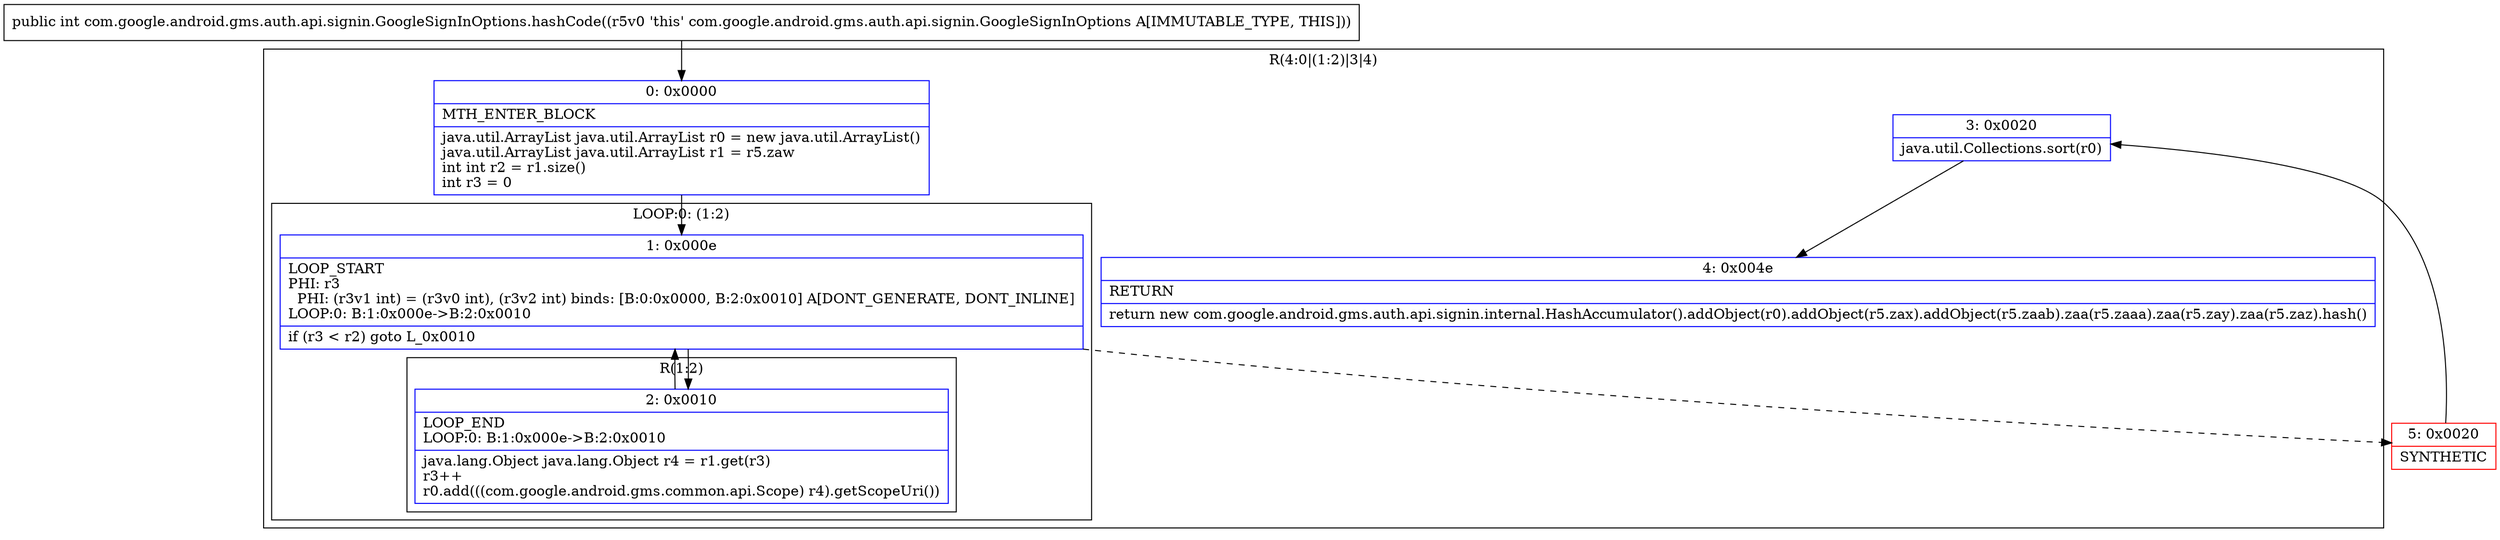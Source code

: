 digraph "CFG forcom.google.android.gms.auth.api.signin.GoogleSignInOptions.hashCode()I" {
subgraph cluster_Region_740040927 {
label = "R(4:0|(1:2)|3|4)";
node [shape=record,color=blue];
Node_0 [shape=record,label="{0\:\ 0x0000|MTH_ENTER_BLOCK\l|java.util.ArrayList java.util.ArrayList r0 = new java.util.ArrayList()\ljava.util.ArrayList java.util.ArrayList r1 = r5.zaw\lint int r2 = r1.size()\lint r3 = 0\l}"];
subgraph cluster_LoopRegion_1845243878 {
label = "LOOP:0: (1:2)";
node [shape=record,color=blue];
Node_1 [shape=record,label="{1\:\ 0x000e|LOOP_START\lPHI: r3 \l  PHI: (r3v1 int) = (r3v0 int), (r3v2 int) binds: [B:0:0x0000, B:2:0x0010] A[DONT_GENERATE, DONT_INLINE]\lLOOP:0: B:1:0x000e\-\>B:2:0x0010\l|if (r3 \< r2) goto L_0x0010\l}"];
subgraph cluster_Region_962432928 {
label = "R(1:2)";
node [shape=record,color=blue];
Node_2 [shape=record,label="{2\:\ 0x0010|LOOP_END\lLOOP:0: B:1:0x000e\-\>B:2:0x0010\l|java.lang.Object java.lang.Object r4 = r1.get(r3)\lr3++\lr0.add(((com.google.android.gms.common.api.Scope) r4).getScopeUri())\l}"];
}
}
Node_3 [shape=record,label="{3\:\ 0x0020|java.util.Collections.sort(r0)\l}"];
Node_4 [shape=record,label="{4\:\ 0x004e|RETURN\l|return new com.google.android.gms.auth.api.signin.internal.HashAccumulator().addObject(r0).addObject(r5.zax).addObject(r5.zaab).zaa(r5.zaaa).zaa(r5.zay).zaa(r5.zaz).hash()\l}"];
}
Node_5 [shape=record,color=red,label="{5\:\ 0x0020|SYNTHETIC\l}"];
MethodNode[shape=record,label="{public int com.google.android.gms.auth.api.signin.GoogleSignInOptions.hashCode((r5v0 'this' com.google.android.gms.auth.api.signin.GoogleSignInOptions A[IMMUTABLE_TYPE, THIS])) }"];
MethodNode -> Node_0;
Node_0 -> Node_1;
Node_1 -> Node_2;
Node_1 -> Node_5[style=dashed];
Node_2 -> Node_1;
Node_3 -> Node_4;
Node_5 -> Node_3;
}

